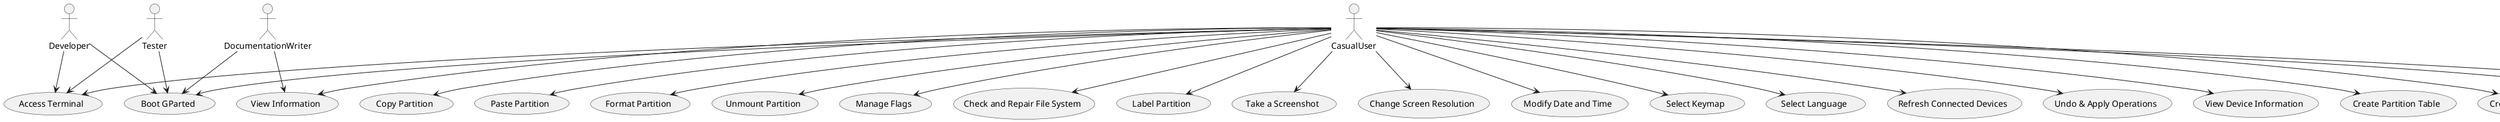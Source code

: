 @startuml
actor CasualUser
actor Developer
actor Tester
actor DocumentationWriter

usecase "Boot GParted" as UC1
usecase "Select Keymap" as UC2
usecase "Select Language" as UC3
usecase "Refresh Connected Devices" as UC4
usecase "Undo & Apply Operations" as UC5
usecase "View Device Information" as UC6
usecase "Create Partition Table" as UC7
usecase "Create a New Partition" as UC8
usecase "Delete a Partition" as UC9
usecase "Resize or Move a Partition" as UC10
usecase "Copy Partition" as UC11
usecase "Paste Partition" as UC12
usecase "Format Partition" as UC13
usecase "Unmount Partition" as UC14
usecase "Manage Flags" as UC15
usecase "Check and Repair File System" as UC16
usecase "Label Partition" as UC17
usecase "Take a Screenshot" as UC18
usecase "Access Terminal" as UC19
usecase "View Information" as UC20
usecase "Change Screen Resolution" as UC21
usecase "Modify Date and Time" as UC22

CasualUser --> UC1
CasualUser --> UC2
CasualUser --> UC3
CasualUser --> UC4
CasualUser --> UC5
CasualUser --> UC6
CasualUser --> UC7
CasualUser --> UC8
CasualUser --> UC9
CasualUser --> UC10
CasualUser --> UC11
CasualUser --> UC12
CasualUser --> UC13
CasualUser --> UC14
CasualUser --> UC15
CasualUser --> UC16
CasualUser --> UC17
CasualUser --> UC18
CasualUser --> UC19
CasualUser --> UC20
CasualUser --> UC21
CasualUser --> UC22

Developer --> UC1
Developer --> UC19

Tester --> UC1
Tester --> UC19

DocumentationWriter --> UC1
DocumentationWriter --> UC20
@enduml